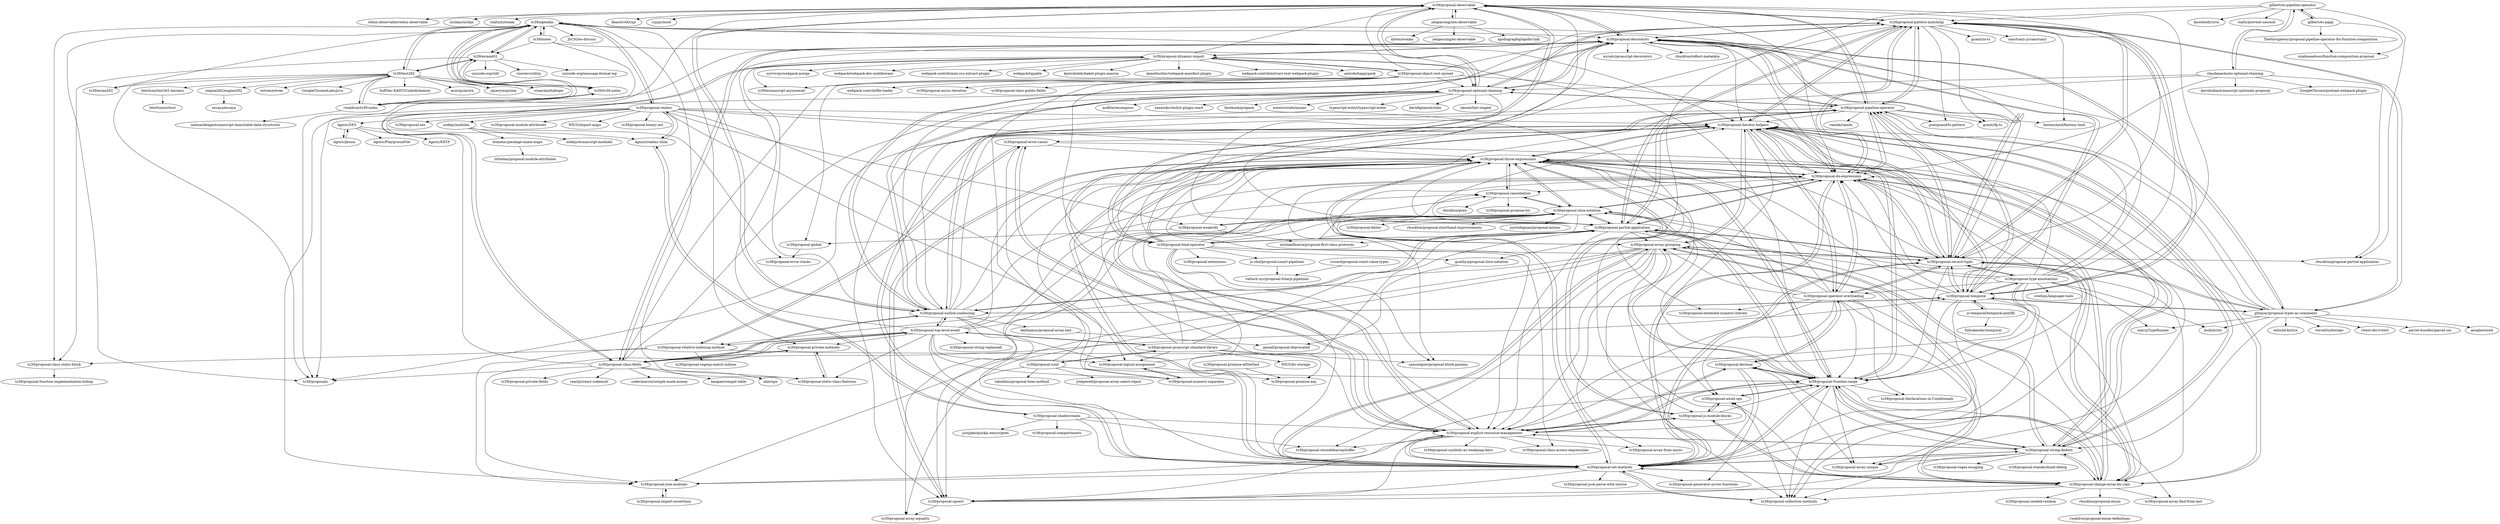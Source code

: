digraph G {
"tc39/proposal-observable" -> "tc39/proposal-pattern-matching"
"tc39/proposal-observable" -> "tc39/proposal-decorators"
"tc39/proposal-observable" -> "tc39/proposal-pipeline-operator"
"tc39/proposal-observable" -> "tc39/proposal-bind-operator"
"tc39/proposal-observable" -> "zenparsing/zen-observable"
"tc39/proposal-observable" -> "tc39/proposal-optional-chaining"
"tc39/proposal-observable" -> "tc39/proposal-do-expressions"
"tc39/proposal-observable" -> "redux-observable/redux-observable" ["e"=1]
"tc39/proposal-observable" -> "cyclejs/cyclejs" ["e"=1]
"tc39/proposal-observable" -> "tc39/proposal-partial-application"
"tc39/proposal-observable" -> "tc39/proposal-record-tuple"
"tc39/proposal-observable" -> "staltz/xstream" ["e"=1]
"tc39/proposal-observable" -> "tc39/proposal-nullish-coalescing"
"tc39/proposal-observable" -> "ReactiveX/rxjs" ["e"=1]
"tc39/proposal-observable" -> "cujojs/most" ["e"=1]
"tc39/proposal-pipeline-operator" -> "tc39/proposal-pattern-matching"
"tc39/proposal-pipeline-operator" -> "tc39/proposal-partial-application"
"tc39/proposal-pipeline-operator" -> "tc39/proposal-optional-chaining"
"tc39/proposal-pipeline-operator" -> "tc39/proposal-record-tuple"
"tc39/proposal-pipeline-operator" -> "gcanti/fp-ts" ["e"=1]
"tc39/proposal-pipeline-operator" -> "tc39/proposal-do-expressions"
"tc39/proposal-pipeline-operator" -> "tc39/proposal-observable"
"tc39/proposal-pipeline-operator" -> "fantasyland/fantasy-land" ["e"=1]
"tc39/proposal-pipeline-operator" -> "tc39/proposal-temporal"
"tc39/proposal-pipeline-operator" -> "tc39/proposal-decorators"
"tc39/proposal-pipeline-operator" -> "tc39/proposals" ["e"=1]
"tc39/proposal-pipeline-operator" -> "gvergnaud/ts-pattern" ["e"=1]
"tc39/proposal-pipeline-operator" -> "tc39/proposal-iterator-helpers"
"tc39/proposal-pipeline-operator" -> "tc39/proposal-nullish-coalescing"
"tc39/proposal-pipeline-operator" -> "ramda/ramda" ["e"=1]
"tc39/proposal-Number.range" -> "tc39/proposal-await.ops"
"tc39/proposal-Number.range" -> "tc39/proposal-throw-expressions"
"tc39/proposal-Number.range" -> "tc39/proposal-slice-notation"
"tc39/proposal-Number.range" -> "tc39/proposal-string-dedent"
"tc39/proposal-Number.range" -> "tc39/proposal-collection-methods"
"tc39/proposal-Number.range" -> "tc39/proposal-iterator-helpers"
"tc39/proposal-Number.range" -> "tc39/proposal-array-unique"
"tc39/proposal-Number.range" -> "tc39/proposal-change-array-by-copy"
"tc39/proposal-Number.range" -> "tc39/proposal-explicit-resource-management"
"tc39/proposal-Number.range" -> "tc39/proposal-upsert"
"tc39/proposal-Number.range" -> "tc39/proposal-array-find-from-last"
"tc39/proposal-Number.range" -> "tc39/proposal-decimal"
"tc39/proposal-Number.range" -> "tc39/proposal-set-methods"
"tc39/proposal-Number.range" -> "tc39/proposal-array-grouping"
"tc39/proposal-Number.range" -> "tc39/proposal-Declarations-in-Conditionals"
"tc39/proposal-await.ops" -> "tc39/proposal-Number.range"
"tc39/proposal-await.ops" -> "tc39/proposal-js-module-blocks"
"tc39/proposal-bind-operator" -> "tc39/proposal-partial-application"
"tc39/proposal-bind-operator" -> "tc39/proposal-observable"
"tc39/proposal-bind-operator" -> "tc39/proposal-do-expressions"
"tc39/proposal-bind-operator" -> "tc39/proposal-pipeline-operator"
"tc39/proposal-bind-operator" -> "tc39/proposal-pattern-matching"
"tc39/proposal-bind-operator" -> "js-choi/proposal-smart-pipelines"
"tc39/proposal-bind-operator" -> "tc39/proposal-slice-notation"
"tc39/proposal-bind-operator" -> "tc39/proposal-extensions"
"tc39/proposal-bind-operator" -> "tc39/proposal-throw-expressions"
"tc39/proposal-bind-operator" -> "rbuckton/proposal-partial-application"
"tc39/proposal-bind-operator" -> "tc39/proposal-decorators"
"tc39/proposal-bind-operator" -> "gsathya/proposal-slice-notation"
"tc39/proposal-bind-operator" -> "tc39/proposal-set-methods"
"tc39/proposal-bind-operator" -> "tc39/proposal-explicit-resource-management"
"tc39/proposal-bind-operator" -> "samuelgoto/proposal-block-params"
"tc39/proposal-class-static-block" -> "tc39/proposal-function-implementation-hiding"
"tc39/proposal-do-expressions" -> "tc39/proposal-partial-application"
"tc39/proposal-do-expressions" -> "tc39/proposal-throw-expressions"
"tc39/proposal-do-expressions" -> "tc39/proposal-pattern-matching"
"tc39/proposal-do-expressions" -> "tc39/proposal-record-tuple"
"tc39/proposal-do-expressions" -> "tc39/proposal-iterator-helpers"
"tc39/proposal-do-expressions" -> "tc39/proposal-slice-notation"
"tc39/proposal-do-expressions" -> "tc39/proposal-set-methods"
"tc39/proposal-do-expressions" -> "tc39/proposal-Number.range"
"tc39/proposal-do-expressions" -> "tc39/proposal-string-dedent"
"tc39/proposal-do-expressions" -> "tc39/proposal-pipeline-operator"
"tc39/proposal-do-expressions" -> "tc39/proposal-explicit-resource-management"
"tc39/proposal-do-expressions" -> "tc39/proposal-operator-overloading"
"tc39/proposal-do-expressions" -> "tc39/proposal-cancellation"
"tc39/proposal-do-expressions" -> "samuelgoto/proposal-block-params"
"tc39/proposal-do-expressions" -> "tc39/proposal-collection-methods"
"tc39/proposal-import-assertions" -> "tc39/proposal-json-modules"
"tc39/ecma402" -> "tc39/agendas"
"tc39/ecma402" -> "unicode-org/message-format-wg" ["e"=1]
"tc39/ecma402" -> "tc39/test262"
"tc39/ecma402" -> "tc39/tc39-notes"
"tc39/ecma402" -> "tc39/proposal-class-static-block"
"tc39/ecma402" -> "unicode-org/cldr" ["e"=1]
"tc39/ecma402" -> "rxaviers/cldrjs" ["e"=1]
"tc39/proposal-record-tuple" -> "tc39/proposal-iterator-helpers"
"tc39/proposal-record-tuple" -> "tc39/proposal-do-expressions"
"tc39/proposal-record-tuple" -> "tc39/proposal-pattern-matching"
"tc39/proposal-record-tuple" -> "tc39/proposal-partial-application"
"tc39/proposal-record-tuple" -> "tc39/proposal-temporal"
"tc39/proposal-record-tuple" -> "tc39/proposal-pipeline-operator"
"tc39/proposal-record-tuple" -> "tc39/proposal-set-methods"
"tc39/proposal-record-tuple" -> "tc39/proposal-change-array-by-copy"
"tc39/proposal-record-tuple" -> "tc39/proposal-array-grouping"
"tc39/proposal-record-tuple" -> "tc39/proposal-throw-expressions"
"tc39/proposal-record-tuple" -> "giltayar/proposal-types-as-comments"
"tc39/proposal-record-tuple" -> "tc39/proposal-Number.range"
"tc39/proposal-record-tuple" -> "tc39/proposal-operator-overloading"
"tc39/proposal-record-tuple" -> "tc39/proposal-decorators"
"tc39/proposal-record-tuple" -> "tc39/proposal-type-annotations"
"tc39/notes" -> "tc39/agendas"
"tc39/notes" -> "rwaldron/tc39-notes"
"tc39/notes" -> "tc39/proposal-Number.range"
"tc39/notes" -> "tc39/ecma402"
"tc39/proposal-decorators" -> "tc39/proposal-observable"
"tc39/proposal-decorators" -> "wycats/javascript-decorators" ["e"=1]
"tc39/proposal-decorators" -> "tc39/proposal-temporal"
"tc39/proposal-decorators" -> "tc39/proposal-pipeline-operator"
"tc39/proposal-decorators" -> "tc39/proposal-pattern-matching"
"tc39/proposal-decorators" -> "tc39/proposal-iterator-helpers"
"tc39/proposal-decorators" -> "tc39/proposal-optional-chaining"
"tc39/proposal-decorators" -> "tc39/proposal-record-tuple"
"tc39/proposal-decorators" -> "rbuckton/reflect-metadata" ["e"=1]
"tc39/proposal-decorators" -> "tc39/proposal-class-fields"
"tc39/proposal-decorators" -> "tc39/proposals" ["e"=1]
"tc39/proposal-decorators" -> "tc39/proposal-do-expressions"
"tc39/proposal-decorators" -> "tc39/proposal-dynamic-import"
"tc39/proposal-decorators" -> "giltayar/proposal-types-as-comments"
"tc39/proposal-decorators" -> "tc39/proposal-nullish-coalescing"
"tc39/proposal-weakrefs" -> "tc39/proposal-slice-notation"
"tc39/proposal-weakrefs" -> "tc39/proposal-throw-expressions"
"tc39/proposal-weakrefs" -> "tc39/proposal-global"
"tc39/proposal-weakrefs" -> "michaelficarra/proposal-first-class-protocols"
"tc39/test262" -> "tc39/agendas"
"tc39/test262" -> "tc39/ecma262" ["e"=1]
"tc39/test262" -> "estree/estree" ["e"=1]
"tc39/test262" -> "tc39/ecma402"
"tc39/test262" -> "rwaldron/tc39-notes"
"tc39/test262" -> "bterlson/test262-harness"
"tc39/test262" -> "engine262/engine262"
"tc39/test262" -> "tc39/tc39-notes"
"tc39/test262" -> "tc39/proposals" ["e"=1]
"tc39/test262" -> "GoogleChromeLabs/jsvu" ["e"=1]
"tc39/test262" -> "SoftSec-KAIST/CodeAlchemist" ["e"=1]
"tc39/test262" -> "acornjs/acorn" ["e"=1]
"tc39/test262" -> "jquery/esprima" ["e"=1]
"tc39/test262" -> "svaarala/duktape" ["e"=1]
"tc39/proposal-nullish-coalescing" -> "tc39/proposal-optional-chaining"
"tc39/proposal-nullish-coalescing" -> "tc39/proposal-top-level-await"
"tc39/proposal-nullish-coalescing" -> "tc39/proposal-partial-application"
"tc39/proposal-nullish-coalescing" -> "tc39/proposal-logical-assignment"
"tc39/proposal-nullish-coalescing" -> "tc39/proposal-pipeline-operator"
"tc39/proposal-nullish-coalescing" -> "tc39/proposal-throw-expressions"
"tc39/proposal-nullish-coalescing" -> "tc39/proposal-do-expressions"
"tc39/proposal-nullish-coalescing" -> "tc39/proposal-pattern-matching"
"tc39/proposal-nullish-coalescing" -> "tc39/proposal-observable"
"tc39/proposal-nullish-coalescing" -> "tc39/proposal-decorators"
"tc39/proposal-nullish-coalescing" -> "tc39/proposal-class-fields"
"tc39/proposal-nullish-coalescing" -> "keithamus/proposal-array-last"
"tc39/proposal-nullish-coalescing" -> "tc39/proposal-set-methods"
"tc39/proposal-nullish-coalescing" -> "tc39/proposal-iterator-helpers"
"tc39/proposal-nullish-coalescing" -> "tc39/proposal-temporal"
"tc39/proposal-partial-application" -> "tc39/proposal-pipeline-operator"
"tc39/proposal-partial-application" -> "tc39/proposal-do-expressions"
"tc39/proposal-partial-application" -> "tc39/proposal-record-tuple"
"tc39/proposal-partial-application" -> "tc39/proposal-slice-notation"
"tc39/proposal-partial-application" -> "tc39/proposal-pattern-matching"
"tc39/proposal-partial-application" -> "tc39/proposal-bind-operator"
"tc39/proposal-partial-application" -> "tc39/proposal-set-methods"
"tc39/proposal-partial-application" -> "tc39/proposal-iterator-helpers"
"tc39/proposal-partial-application" -> "tc39/proposal-nullish-coalescing"
"tc39/proposal-partial-application" -> "tc39/proposal-array-grouping"
"tc39/proposal-partial-application" -> "tc39/proposal-Number.range"
"tc39/proposal-partial-application" -> "tc39/proposal-change-array-by-copy"
"tc39/proposal-partial-application" -> "tc39/proposal-explicit-resource-management"
"tc39/proposal-partial-application" -> "tc39/proposal-throw-expressions"
"tc39/proposal-partial-application" -> "tc39/proposal-cancellation"
"tc39/proposal-array-grouping" -> "tc39/proposal-change-array-by-copy"
"tc39/proposal-array-grouping" -> "tc39/proposal-set-methods"
"tc39/proposal-array-grouping" -> "tc39/proposal-string-dedent"
"tc39/proposal-array-grouping" -> "tc39/proposal-throw-expressions"
"tc39/proposal-array-grouping" -> "tc39/proposal-Number.range"
"tc39/proposal-array-grouping" -> "tc39/proposal-iterator-helpers"
"tc39/proposal-array-grouping" -> "tc39/proposal-explicit-resource-management"
"tc39/proposal-array-grouping" -> "tc39/proposal-collection-methods"
"tc39/proposal-array-grouping" -> "tc39/proposal-resizablearraybuffer"
"tc39/proposal-array-grouping" -> "tc39/proposal-record-tuple"
"tc39/proposal-array-grouping" -> "tc39/proposal-relative-indexing-method"
"tc39/proposal-array-grouping" -> "tc39/proposal-upsert"
"tc39/proposal-array-grouping" -> "tc39/proposal-json-modules"
"tc39/proposal-array-grouping" -> "tc39/proposal-array-from-async"
"tc39/proposal-decimal" -> "tc39/proposal-Number.range"
"tc39/proposal-decimal" -> "tc39/proposal-explicit-resource-management"
"tc39/proposal-decimal" -> "tc39/proposal-operator-overloading"
"tc39/proposal-decimal" -> "tc39/proposal-array-unique"
"tc39/proposal-decimal" -> "tc39/proposal-set-methods"
"tc39/proposal-decimal" -> "tc39/proposal-generator-arrow-functions"
"tc39/proposal-pattern-matching" -> "tc39/proposal-pipeline-operator"
"tc39/proposal-pattern-matching" -> "tc39/proposal-do-expressions"
"tc39/proposal-pattern-matching" -> "tc39/proposal-record-tuple"
"tc39/proposal-pattern-matching" -> "tc39/proposal-partial-application"
"tc39/proposal-pattern-matching" -> "tc39/proposal-iterator-helpers"
"tc39/proposal-pattern-matching" -> "gvergnaud/ts-pattern" ["e"=1]
"tc39/proposal-pattern-matching" -> "tc39/proposal-optional-chaining"
"tc39/proposal-pattern-matching" -> "gcanti/fp-ts" ["e"=1]
"tc39/proposal-pattern-matching" -> "tc39/proposal-observable"
"tc39/proposal-pattern-matching" -> "fantasyland/fantasy-land" ["e"=1]
"tc39/proposal-pattern-matching" -> "tc39/proposal-temporal"
"tc39/proposal-pattern-matching" -> "gcanti/io-ts" ["e"=1]
"tc39/proposal-pattern-matching" -> "tc39/proposal-decorators"
"tc39/proposal-pattern-matching" -> "giltayar/proposal-types-as-comments"
"tc39/proposal-pattern-matching" -> "sanctuary-js/sanctuary" ["e"=1]
"tc39/proposal-type-annotations" -> "tc39/proposal-record-tuple"
"tc39/proposal-type-annotations" -> "tc39/proposal-decorators"
"tc39/proposal-type-annotations" -> "tc39/proposal-pattern-matching"
"tc39/proposal-type-annotations" -> "tc39/proposal-iterator-helpers"
"tc39/proposal-type-annotations" -> "tc39/proposal-temporal"
"tc39/proposal-type-annotations" -> "tc39/proposal-pipeline-operator"
"tc39/proposal-type-annotations" -> "tc39/proposal-set-methods"
"tc39/proposal-type-annotations" -> "tc39/proposal-partial-application"
"tc39/proposal-type-annotations" -> "tc39/proposal-do-expressions"
"tc39/proposal-type-annotations" -> "dudykr/stc" ["e"=1]
"tc39/proposal-type-annotations" -> "tc39/proposal-Number.range"
"tc39/proposal-type-annotations" -> "marcj/TypeRunner" ["e"=1]
"tc39/proposal-type-annotations" -> "tc39/proposal-operator-overloading"
"tc39/proposal-type-annotations" -> "sveltejs/language-tools" ["e"=1]
"tc39/proposal-type-annotations" -> "tc39/proposal-explicit-resource-management"
"engine262/engine262" -> "escaya/escaya" ["e"=1]
"giltayar/proposal-types-as-comments" -> "tc39/proposal-iterator-helpers"
"giltayar/proposal-types-as-comments" -> "tc39/proposal-record-tuple"
"giltayar/proposal-types-as-comments" -> "tc39/proposal-pattern-matching"
"giltayar/proposal-types-as-comments" -> "tc39/proposal-temporal"
"giltayar/proposal-types-as-comments" -> "esbuild-kit/tsx" ["e"=1]
"giltayar/proposal-types-as-comments" -> "dudykr/stc" ["e"=1]
"giltayar/proposal-types-as-comments" -> "tc39/proposal-decorators"
"giltayar/proposal-types-as-comments" -> "vercel/turborepo" ["e"=1]
"giltayar/proposal-types-as-comments" -> "vitest-dev/vitest" ["e"=1]
"giltayar/proposal-types-as-comments" -> "tc39/proposal-pipeline-operator"
"giltayar/proposal-types-as-comments" -> "tc39/proposal-do-expressions"
"giltayar/proposal-types-as-comments" -> "parcel-bundler/parcel-css" ["e"=1]
"giltayar/proposal-types-as-comments" -> "google/wireit" ["e"=1]
"giltayar/proposal-types-as-comments" -> "tc39/proposal-string-dedent"
"giltayar/proposal-types-as-comments" -> "marcj/TypeRunner" ["e"=1]
"tc39/agendas" -> "tc39/notes"
"tc39/agendas" -> "tc39/test262"
"tc39/agendas" -> "tc39/ecma402"
"tc39/agendas" -> "rwaldron/tc39-notes"
"tc39/agendas" -> "tc39/proposal-realms"
"tc39/agendas" -> "tc39/tc39-notes"
"tc39/agendas" -> "tc39/proposal-record-tuple"
"tc39/agendas" -> "tc39/proposal-iterator-helpers"
"tc39/agendas" -> "JSCIG/es-discuss" ["e"=1]
"tc39/agendas" -> "tc39/proposal-decorators"
"tc39/agendas" -> "tc39/proposal-class-static-block"
"tc39/agendas" -> "tc39/ecma262" ["e"=1]
"tc39/agendas" -> "tc39/proposal-static-class-features"
"tc39/agendas" -> "tc39/proposals" ["e"=1]
"tc39/agendas" -> "tc39/proposal-private-methods"
"tc39/proposal-cancellation" -> "tc39/proposal-slice-notation"
"tc39/proposal-cancellation" -> "rbuckton/prex"
"tc39/proposal-cancellation" -> "tc39/proposal-throw-expressions"
"tc39/proposal-cancellation" -> "tc39/proposal-promise-try"
"tc39/proposal-iterator-helpers" -> "tc39/proposal-set-methods"
"tc39/proposal-iterator-helpers" -> "tc39/proposal-explicit-resource-management"
"tc39/proposal-iterator-helpers" -> "tc39/proposal-record-tuple"
"tc39/proposal-iterator-helpers" -> "tc39/proposal-Number.range"
"tc39/proposal-iterator-helpers" -> "tc39/proposal-throw-expressions"
"tc39/proposal-iterator-helpers" -> "tc39/proposal-string-dedent"
"tc39/proposal-iterator-helpers" -> "tc39/proposal-do-expressions"
"tc39/proposal-iterator-helpers" -> "tc39/proposal-array-grouping"
"tc39/proposal-iterator-helpers" -> "tc39/proposal-change-array-by-copy"
"tc39/proposal-iterator-helpers" -> "tc39/proposal-operator-overloading"
"tc39/proposal-iterator-helpers" -> "tc39/proposal-pattern-matching"
"tc39/proposal-iterator-helpers" -> "tc39/proposal-error-cause"
"tc39/proposal-iterator-helpers" -> "tc39/proposal-temporal"
"tc39/proposal-iterator-helpers" -> "tc39/proposal-await.ops"
"tc39/proposal-iterator-helpers" -> "tc39/proposal-upsert"
"tc39/proposal-operator-overloading" -> "tc39/proposal-iterator-helpers"
"tc39/proposal-operator-overloading" -> "tc39/proposal-decimal"
"tc39/proposal-operator-overloading" -> "tc39/proposal-slice-notation"
"tc39/proposal-operator-overloading" -> "tc39/proposal-await.ops"
"tc39/proposal-operator-overloading" -> "tc39/proposal-throw-expressions"
"tc39/proposal-operator-overloading" -> "tc39/proposal-do-expressions"
"tc39/proposal-operator-overloading" -> "tc39/proposal-Declarations-in-Conditionals"
"tc39/proposal-operator-overloading" -> "tc39/proposal-extended-numeric-literals"
"tc39/proposal-operator-overloading" -> "tc39/proposal-array-grouping"
"tc39/proposal-operator-overloading" -> "tc39/proposal-record-tuple"
"tc39/proposal-operator-overloading" -> "tc39/proposal-change-array-by-copy"
"tc39/proposal-operator-overloading" -> "tc39/proposal-partial-application"
"tc39/proposal-operator-overloading" -> "tc39/proposal-explicit-resource-management"
"tc39/proposal-operator-overloading" -> "tc39/proposal-Number.range"
"tc39/proposal-operator-overloading" -> "tc39/proposal-collection-methods"
"tc39/proposal-throw-expressions" -> "tc39/proposal-upsert"
"tc39/proposal-throw-expressions" -> "tc39/proposal-set-methods"
"tc39/proposal-throw-expressions" -> "tc39/proposal-explicit-resource-management"
"tc39/proposal-throw-expressions" -> "tc39/proposal-string-dedent"
"tc39/proposal-throw-expressions" -> "tc39/proposal-slice-notation"
"tc39/proposal-throw-expressions" -> "tc39/proposal-Number.range"
"tc39/proposal-throw-expressions" -> "tc39/proposal-iterator-helpers"
"tc39/proposal-throw-expressions" -> "tc39/proposal-do-expressions"
"tc39/proposal-throw-expressions" -> "tc39/proposal-change-array-by-copy"
"tc39/proposal-throw-expressions" -> "tc39/proposal-collection-methods"
"tc39/proposal-throw-expressions" -> "tc39/proposal-class-access-expressions"
"tc39/proposal-throw-expressions" -> "tc39/proposal-extended-numeric-literals"
"tc39/proposal-throw-expressions" -> "tc39/proposal-array-grouping"
"tc39/proposal-throw-expressions" -> "tc39/proposal-cancellation"
"tc39/proposal-throw-expressions" -> "tc39/proposal-js-module-blocks"
"tc39/proposal-upsert" -> "tc39/proposal-throw-expressions"
"tc39/proposal-upsert" -> "tc39/proposal-array-equality"
"tc39/proposal-static-class-features" -> "tc39/proposal-private-methods"
"js-temporal/temporal-polyfill" -> "fullcalendar/temporal"
"js-temporal/temporal-polyfill" -> "tc39/proposal-temporal"
"tc39/proposal-optional-chaining" -> "tc39/proposal-nullish-coalescing"
"tc39/proposal-optional-chaining" -> "tc39/proposal-pipeline-operator"
"tc39/proposal-optional-chaining" -> "tc39/proposal-pattern-matching"
"tc39/proposal-optional-chaining" -> "tc39/proposals" ["e"=1]
"tc39/proposal-optional-chaining" -> "tc39/proposal-decorators"
"tc39/proposal-optional-chaining" -> "mweststrate/immer" ["e"=1]
"tc39/proposal-optional-chaining" -> "tc39/proposal-observable"
"tc39/proposal-optional-chaining" -> "typescript-eslint/typescript-eslint" ["e"=1]
"tc39/proposal-optional-chaining" -> "tc39/proposal-partial-application"
"tc39/proposal-optional-chaining" -> "davidkpiano/xstate" ["e"=1]
"tc39/proposal-optional-chaining" -> "okonet/lint-staged" ["e"=1]
"tc39/proposal-optional-chaining" -> "acdlite/recompose" ["e"=1]
"tc39/proposal-optional-chaining" -> "yannickcr/eslint-plugin-react" ["e"=1]
"tc39/proposal-optional-chaining" -> "facebook/prepack" ["e"=1]
"tc39/proposal-optional-chaining" -> "tc39/proposal-dynamic-import"
"tc39/proposal-relative-indexing-method" -> "tc39/proposal-class-static-block"
"tc39/proposal-relative-indexing-method" -> "tc39/proposal-error-cause"
"tc39/proposal-relative-indexing-method" -> "tc39/proposal-array-unique"
"tc39/proposal-relative-indexing-method" -> "tc39/proposal-regexp-match-indices"
"tc39/proposal-relative-indexing-method" -> "tc39/proposal-json-modules"
"tc39/proposal-temporal" -> "tc39/proposal-record-tuple"
"tc39/proposal-temporal" -> "tc39/proposal-iterator-helpers"
"tc39/proposal-temporal" -> "tc39/proposal-pattern-matching"
"tc39/proposal-temporal" -> "tc39/proposal-decorators"
"tc39/proposal-temporal" -> "tc39/proposal-pipeline-operator"
"tc39/proposal-temporal" -> "js-temporal/temporal-polyfill"
"tc39/proposal-temporal" -> "giltayar/proposal-types-as-comments"
"tc39/proposal-temporal" -> "tc39/proposal-do-expressions"
"tc39/proposal-temporal" -> "tc39/proposal-set-methods"
"tc39/proposal-temporal" -> "tc39/proposal-observable"
"tc39/proposal-temporal" -> "tc39/proposal-nullish-coalescing"
"tc39/proposal-temporal" -> "tc39/proposal-change-array-by-copy"
"tc39/proposal-temporal" -> "tc39/proposal-Number.range"
"tc39/proposal-temporal" -> "tc39/proposal-throw-expressions"
"tc39/proposal-temporal" -> "tc39/proposal-type-annotations"
"rwaldron/tc39-notes" -> "tc39/agendas"
"rwaldron/tc39-notes" -> "tc39/tc39-notes"
"rwaldron/tc39-notes" -> "sebmarkbage/ecmascript-immutable-data-structures" ["e"=1]
"rwaldron/tc39-notes" -> "tc39/test262"
"tc39/proposal-object-rest-spread" -> "tc39/proposal-dynamic-import"
"tc39/proposal-object-rest-spread" -> "tc39/proposal-async-iteration" ["e"=1]
"tc39/proposal-object-rest-spread" -> "tc39/proposal-observable"
"tc39/proposal-object-rest-spread" -> "tc39/ecmascript-asyncawait" ["e"=1]
"tc39/proposal-object-rest-spread" -> "tc39/proposal-numeric-separator"
"tc39/proposal-object-rest-spread" -> "tc39/proposal-optional-chaining"
"tc39/proposal-object-rest-spread" -> "tc39/proposal-class-fields"
"tc39/proposal-object-rest-spread" -> "tc39/proposal-class-public-fields"
"tc39/proposal-object-rest-spread" -> "webpack-contrib/file-loader" ["e"=1]
"tc39/proposal-object-rest-spread" -> "tc39/proposal-bind-operator"
"tc39/proposal-object-rest-spread" -> "tc39/proposal-decorators"
"tc39/proposal-object-rest-spread" -> "tc39/proposal-global"
"tc39/proposal-object-rest-spread" -> "tc39/proposal-do-expressions"
"tc39/proposal-dynamic-import" -> "survivejs/webpack-merge" ["e"=1]
"tc39/proposal-dynamic-import" -> "tc39/proposal-decorators"
"tc39/proposal-dynamic-import" -> "tc39/proposal-class-fields"
"tc39/proposal-dynamic-import" -> "tc39/ecmascript-asyncawait" ["e"=1]
"tc39/proposal-dynamic-import" -> "tc39/proposal-optional-chaining"
"tc39/proposal-dynamic-import" -> "tc39/proposal-observable"
"tc39/proposal-dynamic-import" -> "tc39/proposal-nullish-coalescing"
"tc39/proposal-dynamic-import" -> "webpack/webpack-dev-middleware" ["e"=1]
"tc39/proposal-dynamic-import" -> "webpack-contrib/mini-css-extract-plugin" ["e"=1]
"tc39/proposal-dynamic-import" -> "tc39/proposal-object-rest-spread"
"tc39/proposal-dynamic-import" -> "webpack/tapable" ["e"=1]
"tc39/proposal-dynamic-import" -> "kentcdodds/babel-plugin-macros" ["e"=1]
"tc39/proposal-dynamic-import" -> "danethurber/webpack-manifest-plugin" ["e"=1]
"tc39/proposal-dynamic-import" -> "webpack-contrib/extract-text-webpack-plugin" ["e"=1]
"tc39/proposal-dynamic-import" -> "amireh/happypack" ["e"=1]
"tc39/proposal-change-array-by-copy" -> "tc39/proposal-array-grouping"
"tc39/proposal-change-array-by-copy" -> "tc39/proposal-string-dedent"
"tc39/proposal-change-array-by-copy" -> "tc39/proposal-throw-expressions"
"tc39/proposal-change-array-by-copy" -> "tc39/proposal-Number.range"
"tc39/proposal-change-array-by-copy" -> "tc39/proposal-set-methods"
"tc39/proposal-change-array-by-copy" -> "tc39/proposal-js-module-blocks"
"tc39/proposal-change-array-by-copy" -> "tc39/proposal-iterator-helpers"
"tc39/proposal-change-array-by-copy" -> "tc39/proposal-collection-methods"
"tc39/proposal-change-array-by-copy" -> "tc39/proposal-await.ops"
"tc39/proposal-change-array-by-copy" -> "tc39/proposal-record-tuple"
"tc39/proposal-change-array-by-copy" -> "rbuckton/proposal-enum"
"tc39/proposal-change-array-by-copy" -> "tc39/proposal-upsert"
"tc39/proposal-change-array-by-copy" -> "tc39/proposal-slice-notation"
"tc39/proposal-change-array-by-copy" -> "tc39/proposal-array-find-from-last"
"tc39/proposal-change-array-by-copy" -> "tc39/proposal-seeded-random"
"tc39/tc39-notes" -> "rwaldron/tc39-notes"
"tc39/tc39-notes" -> "tc39/ecma402"
"tc39/tc39-notes" -> "tc39/agendas"
"tc39/proposal-top-level-await" -> "tc39/proposal-nullish-coalescing"
"tc39/proposal-top-level-await" -> "tc39/proposal-throw-expressions"
"tc39/proposal-top-level-await" -> "tc39/proposal-numeric-separator"
"tc39/proposal-top-level-await" -> "tc39/proposal-static-class-features"
"tc39/proposal-top-level-await" -> "tc39/proposal-logical-assignment"
"tc39/proposal-top-level-await" -> "tc39/proposal-class-fields"
"tc39/proposal-top-level-await" -> "tc39/proposal-set-methods"
"tc39/proposal-top-level-await" -> "tc39/proposal-string-replaceall"
"tc39/proposal-top-level-await" -> "tc39/proposal-slice-notation"
"tc39/proposal-top-level-await" -> "tc39/proposal-javascript-standard-library"
"tc39/proposal-top-level-await" -> "tc39/proposal-relative-indexing-method"
"tc39/proposal-top-level-await" -> "tc39/proposal-json-modules"
"tc39/proposal-top-level-await" -> "tc39/proposal-decorators"
"tc39/proposal-top-level-await" -> "tc39/proposal-private-methods"
"tc39/proposal-top-level-await" -> "tc39/proposal-cancellation"
"claudepache/es-optional-chaining" -> "tc39/proposal-optional-chaining"
"claudepache/es-optional-chaining" -> "davidyaha/ecmascript-optionals-proposal"
"claudepache/es-optional-chaining" -> "tc39/proposal-nullish-coalescing"
"claudepache/es-optional-chaining" -> "rbuckton/proposal-partial-application"
"claudepache/es-optional-chaining" -> "tc39/proposal-do-expressions"
"claudepache/es-optional-chaining" -> "gilbert/es-pipeline-operator"
"claudepache/es-optional-chaining" -> "GoogleChrome/preload-webpack-plugin" ["e"=1]
"tc39/proposal-error-cause" -> "tc39/proposal-explicit-resource-management"
"tc39/proposal-error-cause" -> "tc39/proposal-relative-indexing-method"
"tc39/proposal-error-cause" -> "tc39/proposal-array-unique"
"tc39/proposal-error-cause" -> "tc39/proposal-throw-expressions"
"tc39/proposal-javascript-standard-library" -> "tc39/proposal-uuid"
"tc39/proposal-javascript-standard-library" -> "tc39/proposal-cancellation"
"tc39/proposal-javascript-standard-library" -> "WICG/kv-storage" ["e"=1]
"tc39/proposal-javascript-standard-library" -> "tc39/proposal-partial-application"
"tc39/proposal-javascript-standard-library" -> "tc39/proposal-top-level-await"
"tc39/proposal-javascript-standard-library" -> "tc39/proposal-throw-expressions"
"tc39/proposal-javascript-standard-library" -> "tc39/proposal-promise-any"
"tc39/proposal-javascript-standard-library" -> "tc39/proposal-logical-assignment"
"tc39/proposal-javascript-standard-library" -> "samuelgoto/proposal-block-params"
"tc39/proposal-uuid" -> "jridgewell/proposal-array-select-reject"
"tc39/proposal-uuid" -> "tc39/proposal-error-cause"
"tc39/proposal-uuid" -> "tc39/proposal-Number.range"
"tc39/proposal-uuid" -> "tabatkins/proposal-item-method"
"tc39/proposal-uuid" -> "tc39/proposal-array-equality"
"tc39/proposal-uuid" -> "tc39/proposal-javascript-standard-library"
"tc39/proposal-global" -> "tc39/proposal-error-stacks"
"tc39/proposal-numeric-separator" -> "tc39/proposal-logical-assignment"
"tc39/proposal-numeric-separator" -> "tc39/proposal-throw-expressions"
"tc39/proposal-slice-notation" -> "tc39/proposal-throw-expressions"
"tc39/proposal-slice-notation" -> "tc39/proposal-Number.range"
"tc39/proposal-slice-notation" -> "tc39/proposal-deiter"
"tc39/proposal-slice-notation" -> "tc39/proposal-set-methods"
"tc39/proposal-slice-notation" -> "tc39/proposal-cancellation"
"tc39/proposal-slice-notation" -> "tc39/proposal-do-expressions"
"tc39/proposal-slice-notation" -> "rbuckton/proposal-shorthand-improvements"
"tc39/proposal-slice-notation" -> "michaelficarra/proposal-first-class-protocols"
"tc39/proposal-slice-notation" -> "tc39/proposal-partial-application"
"tc39/proposal-slice-notation" -> "tc39/proposal-array-equality"
"tc39/proposal-slice-notation" -> "justinfagnani/proposal-mixins"
"tc39/proposal-slice-notation" -> "tc39/proposal-upsert"
"tc39/proposal-slice-notation" -> "tc39/proposal-weakrefs"
"tc39/proposal-string-dedent" -> "tc39/proposal-throw-expressions"
"tc39/proposal-string-dedent" -> "tc39/proposal-Number.range"
"tc39/proposal-string-dedent" -> "tc39/proposal-set-methods"
"tc39/proposal-string-dedent" -> "tc39/proposal-change-array-by-copy"
"tc39/proposal-string-dedent" -> "tc39/proposal-iterator-helpers"
"tc39/proposal-string-dedent" -> "tc39/proposal-array-grouping"
"tc39/proposal-string-dedent" -> "tc39/proposal-upsert"
"tc39/proposal-string-dedent" -> "tc39/proposal-explicit-resource-management"
"tc39/proposal-string-dedent" -> "tc39/proposal-regex-escaping"
"tc39/proposal-string-dedent" -> "tc39/proposal-array-unique"
"tc39/proposal-string-dedent" -> "tc39/proposal-do-expressions"
"tc39/proposal-string-dedent" -> "tc39/proposal-standardized-debug"
"tc39/proposal-string-dedent" -> "tc39/proposal-collection-methods"
"tc39/proposal-string-dedent" -> "tc39/proposal-decimal"
"tc39/proposal-class-fields" -> "tc39/proposal-private-methods"
"tc39/proposal-class-fields" -> "tc39/proposal-top-level-await"
"tc39/proposal-class-fields" -> "tc39/proposal-decorators"
"tc39/proposal-class-fields" -> "tc39/proposal-dynamic-import"
"tc39/proposal-class-fields" -> "tc39/proposal-nullish-coalescing"
"tc39/proposal-class-fields" -> "tc39/proposal-optional-chaining"
"tc39/proposal-class-fields" -> "tc39/proposal-private-fields"
"tc39/proposal-class-fields" -> "tc39/proposal-static-class-features"
"tc39/proposal-class-fields" -> "tc39/proposal-temporal"
"tc39/proposal-class-fields" -> "tc39/proposals" ["e"=1]
"tc39/proposal-class-fields" -> "tc39/proposal-observable"
"tc39/proposal-class-fields" -> "reactjs/react-codemod" ["e"=1]
"tc39/proposal-class-fields" -> "codermarcos/simple-mask-money"
"tc39/proposal-class-fields" -> "kangax/compat-table" ["e"=1]
"tc39/proposal-class-fields" -> "zkat/npx" ["e"=1]
"tc39/proposal-promise-allSettled" -> "tc39/proposal-promise-any"
"Agoric/Jessie" -> "Agoric/SES"
"tc39/proposal-js-module-blocks" -> "tc39/proposal-await.ops"
"tc39/proposal-js-module-blocks" -> "tc39/proposal-throw-expressions"
"tc39/proposal-js-module-blocks" -> "tc39/proposal-explicit-resource-management"
"tc39/proposal-js-module-blocks" -> "tc39/proposal-change-array-by-copy"
"tc39/proposal-js-module-blocks" -> "tc39/proposal-Number.range"
"Agoric/realms-shim" -> "tc39/proposal-realms"
"Agoric/realms-shim" -> "tc39/proposal-shadowrealm"
"tc39/proposal-logical-assignment" -> "tc39/proposal-numeric-separator"
"tc39/proposal-logical-assignment" -> "tc39/proposal-slice-notation"
"tc39/proposal-logical-assignment" -> "tc39/proposal-promise-any"
"tc39/proposal-json-modules" -> "tc39/proposal-import-assertions"
"rricard/proposal-const-value-types" -> "valtech-nyc/proposal-fsharp-pipelines"
"tc39/proposal-private-methods" -> "tc39/proposal-static-class-features"
"tc39/proposal-private-methods" -> "tc39/proposal-class-fields"
"gilbert/es-pipeline-operator" -> "gilbert/es-papp"
"gilbert/es-pipeline-operator" -> "knowbody/crra" ["e"=1]
"gilbert/es-pipeline-operator" -> "tc39/proposal-pattern-matching"
"gilbert/es-pipeline-operator" -> "rbuckton/proposal-partial-application"
"gilbert/es-pipeline-operator" -> "gsathya/proposal-slice-notation"
"gilbert/es-pipeline-operator" -> "claudepache/es-optional-chaining"
"gilbert/es-pipeline-operator" -> "staltz/prevent-smoosh" ["e"=1]
"nodejs/modules" -> "nodejs/ecmascript-modules"
"nodejs/modules" -> "domenic/package-name-maps"
"nodejs/modules" -> "tc39/proposal-error-stacks"
"gilbert/es-papp" -> "gilbert/es-pipeline-operator"
"gilbert/es-papp" -> "TheNavigateur/proposal-pipeline-operator-for-function-composition"
"gilbert/es-papp" -> "isiahmeadows/function-composition-proposal"
"tc39/proposal-realms" -> "Agoric/realms-shim"
"tc39/proposal-realms" -> "tc39/proposal-ses"
"tc39/proposal-realms" -> "tc39/proposal-logical-assignment"
"tc39/proposal-realms" -> "tc39/proposal-explicit-resource-management"
"tc39/proposal-realms" -> "Agoric/SES"
"tc39/proposal-realms" -> "tc39/proposal-iterator-helpers"
"tc39/proposal-realms" -> "tc39/agendas"
"tc39/proposal-realms" -> "tc39/proposal-weakrefs"
"tc39/proposal-realms" -> "tc39/proposal-js-module-blocks"
"tc39/proposal-realms" -> "tc39/proposal-json-modules"
"tc39/proposal-realms" -> "tc39/proposal-throw-expressions"
"tc39/proposal-realms" -> "tc39/proposal-module-attributes" ["e"=1]
"tc39/proposal-realms" -> "nodejs/modules"
"tc39/proposal-realms" -> "WICG/import-maps" ["e"=1]
"tc39/proposal-realms" -> "tc39/proposal-binary-ast"
"keithamus/proposal-array-last" -> "jasnell/proposal-deprecated"
"zenparsing/zen-observable" -> "zenparsing/es-observable" ["e"=1]
"zenparsing/zen-observable" -> "tc39/proposal-observable"
"zenparsing/zen-observable" -> "apollographql/apollo-link" ["e"=1]
"zenparsing/zen-observable" -> "kitten/wonka" ["e"=1]
"tc39/proposal-shadowrealm" -> "Agoric/realms-shim"
"tc39/proposal-shadowrealm" -> "tc39/proposal-explicit-resource-management"
"tc39/proposal-shadowrealm" -> "tc39/proposal-compartments"
"tc39/proposal-shadowrealm" -> "tc39/proposal-resizablearraybuffer"
"tc39/proposal-shadowrealm" -> "tc39/proposal-set-methods"
"tc39/proposal-shadowrealm" -> "justjake/quickjs-emscripten" ["e"=1]
"tc39/proposal-set-methods" -> "tc39/proposal-collection-methods"
"tc39/proposal-set-methods" -> "tc39/proposal-throw-expressions"
"tc39/proposal-set-methods" -> "tc39/proposal-iterator-helpers"
"tc39/proposal-set-methods" -> "tc39/proposal-explicit-resource-management"
"tc39/proposal-set-methods" -> "tc39/proposal-array-grouping"
"tc39/proposal-set-methods" -> "tc39/proposal-string-dedent"
"tc39/proposal-set-methods" -> "tc39/proposal-upsert"
"tc39/proposal-set-methods" -> "tc39/proposal-change-array-by-copy"
"tc39/proposal-set-methods" -> "tc39/proposal-slice-notation"
"tc39/proposal-set-methods" -> "tc39/proposal-Number.range"
"tc39/proposal-set-methods" -> "tc39/proposal-do-expressions"
"tc39/proposal-set-methods" -> "tc39/proposal-json-parse-with-source"
"tc39/proposal-set-methods" -> "tc39/proposal-json-modules"
"tc39/proposal-set-methods" -> "tc39/proposal-record-tuple"
"tc39/proposal-set-methods" -> "tc39/proposal-generator-arrow-functions"
"tc39/proposal-collection-methods" -> "tc39/proposal-set-methods"
"js-choi/proposal-smart-pipelines" -> "valtech-nyc/proposal-fsharp-pipelines"
"rbuckton/proposal-enum" -> "rwaldron/proposal-enum-definitions"
"tc39/proposal-explicit-resource-management" -> "tc39/proposal-set-methods"
"tc39/proposal-explicit-resource-management" -> "tc39/proposal-throw-expressions"
"tc39/proposal-explicit-resource-management" -> "tc39/proposal-iterator-helpers"
"tc39/proposal-explicit-resource-management" -> "tc39/proposal-upsert"
"tc39/proposal-explicit-resource-management" -> "tc39/proposal-Number.range"
"tc39/proposal-explicit-resource-management" -> "tc39/proposal-error-cause"
"tc39/proposal-explicit-resource-management" -> "tc39/proposal-symbols-as-weakmap-keys"
"tc39/proposal-explicit-resource-management" -> "tc39/proposal-resizablearraybuffer"
"tc39/proposal-explicit-resource-management" -> "tc39/proposal-string-dedent"
"tc39/proposal-explicit-resource-management" -> "tc39/proposal-await.ops"
"tc39/proposal-explicit-resource-management" -> "tc39/proposal-class-access-expressions"
"tc39/proposal-explicit-resource-management" -> "tc39/proposal-decimal"
"tc39/proposal-explicit-resource-management" -> "tc39/proposal-js-module-blocks"
"tc39/proposal-explicit-resource-management" -> "tc39/proposal-array-from-async"
"tc39/proposal-explicit-resource-management" -> "tc39/proposal-json-modules"
"gsathya/proposal-slice-notation" -> "jasnell/proposal-deprecated"
"domenic/package-name-maps" -> "littledan/proposal-module-attributes"
"Agoric/SES" -> "Agoric/Jessie"
"Agoric/SES" -> "Agoric/PlaygroundVat"
"Agoric/SES" -> "Agoric/ERTP"
"Agoric/SES" -> "Agoric/realms-shim"
"TheNavigateur/proposal-pipeline-operator-for-function-composition" -> "isiahmeadows/function-composition-proposal"
"bterlson/test262-harness" -> "bterlson/eshost" ["e"=1]
"tc39/proposal-observable" ["l"="25.109,-31.355"]
"tc39/proposal-pattern-matching" ["l"="25.158,-31.364"]
"tc39/proposal-decorators" ["l"="25.098,-31.387"]
"tc39/proposal-pipeline-operator" ["l"="25.129,-31.375"]
"tc39/proposal-bind-operator" ["l"="25.167,-31.388"]
"zenparsing/zen-observable" ["l"="25.107,-31.284"]
"tc39/proposal-optional-chaining" ["l"="25.075,-31.361"]
"tc39/proposal-do-expressions" ["l"="25.142,-31.423"]
"redux-observable/redux-observable" ["l"="25.8,-26.708"]
"cyclejs/cyclejs" ["l"="25.98,-26.774"]
"tc39/proposal-partial-application" ["l"="25.126,-31.429"]
"tc39/proposal-record-tuple" ["l"="25.157,-31.41"]
"staltz/xstream" ["l"="27.908,-28.695"]
"tc39/proposal-nullish-coalescing" ["l"="25.105,-31.407"]
"ReactiveX/rxjs" ["l"="26.43,-26.692"]
"cujojs/most" ["l"="27.791,-28.689"]
"gcanti/fp-ts" ["l"="28.903,-27.102"]
"fantasyland/fantasy-land" ["l"="27.751,-28.711"]
"tc39/proposal-temporal" ["l"="25.137,-31.398"]
"tc39/proposals" ["l"="26.4,-26.721"]
"gvergnaud/ts-pattern" ["l"="29.084,-27.124"]
"tc39/proposal-iterator-helpers" ["l"="25.162,-31.43"]
"ramda/ramda" ["l"="26.158,-26.751"]
"tc39/proposal-Number.range" ["l"="25.154,-31.46"]
"tc39/proposal-await.ops" ["l"="25.198,-31.48"]
"tc39/proposal-throw-expressions" ["l"="25.143,-31.452"]
"tc39/proposal-slice-notation" ["l"="25.123,-31.468"]
"tc39/proposal-string-dedent" ["l"="25.181,-31.466"]
"tc39/proposal-collection-methods" ["l"="25.145,-31.468"]
"tc39/proposal-array-unique" ["l"="25.154,-31.493"]
"tc39/proposal-change-array-by-copy" ["l"="25.167,-31.472"]
"tc39/proposal-explicit-resource-management" ["l"="25.192,-31.455"]
"tc39/proposal-upsert" ["l"="25.153,-31.477"]
"tc39/proposal-array-find-from-last" ["l"="25.196,-31.508"]
"tc39/proposal-decimal" ["l"="25.18,-31.487"]
"tc39/proposal-set-methods" ["l"="25.162,-31.446"]
"tc39/proposal-array-grouping" ["l"="25.178,-31.449"]
"tc39/proposal-Declarations-in-Conditionals" ["l"="25.169,-31.503"]
"tc39/proposal-js-module-blocks" ["l"="25.206,-31.466"]
"js-choi/proposal-smart-pipelines" ["l"="25.236,-31.283"]
"tc39/proposal-extensions" ["l"="25.217,-31.354"]
"rbuckton/proposal-partial-application" ["l"="25.218,-31.327"]
"gsathya/proposal-slice-notation" ["l"="25.253,-31.339"]
"samuelgoto/proposal-block-params" ["l"="25.19,-31.435"]
"tc39/proposal-class-static-block" ["l"="25.035,-31.345"]
"tc39/proposal-function-implementation-hiding" ["l"="24.987,-31.331"]
"tc39/proposal-operator-overloading" ["l"="25.167,-31.46"]
"tc39/proposal-cancellation" ["l"="25.098,-31.474"]
"tc39/proposal-import-assertions" ["l"="25.254,-31.426"]
"tc39/proposal-json-modules" ["l"="25.206,-31.437"]
"tc39/ecma402" ["l"="25.03,-31.302"]
"tc39/agendas" ["l"="25.075,-31.326"]
"unicode-org/message-format-wg" ["l"="-10.202,23.352"]
"tc39/test262" ["l"="25.019,-31.261"]
"tc39/tc39-notes" ["l"="25.039,-31.284"]
"unicode-org/cldr" ["l"="-10.151,23.358"]
"rxaviers/cldrjs" ["l"="-10.102,23.352"]
"giltayar/proposal-types-as-comments" ["l"="25.192,-31.383"]
"tc39/proposal-type-annotations" ["l"="25.181,-31.414"]
"tc39/notes" ["l"="25.09,-31.309"]
"rwaldron/tc39-notes" ["l"="25.06,-31.273"]
"wycats/javascript-decorators" ["l"="28.521,-32.139"]
"rbuckton/reflect-metadata" ["l"="25.736,-34.728"]
"tc39/proposal-class-fields" ["l"="25.051,-31.394"]
"tc39/proposal-dynamic-import" ["l"="25.027,-31.383"]
"tc39/proposal-weakrefs" ["l"="25.091,-31.455"]
"tc39/proposal-global" ["l"="25.014,-31.418"]
"michaelficarra/proposal-first-class-protocols" ["l"="25.068,-31.5"]
"tc39/ecma262" ["l"="26.42,-26.866"]
"estree/estree" ["l"="23.079,-33.945"]
"bterlson/test262-harness" ["l"="25.002,-31.226"]
"engine262/engine262" ["l"="24.961,-31.217"]
"GoogleChromeLabs/jsvu" ["l"="-19.552,-32.639"]
"SoftSec-KAIST/CodeAlchemist" ["l"="-19.791,-32.517"]
"acornjs/acorn" ["l"="23.033,-33.968"]
"jquery/esprima" ["l"="23.061,-33.966"]
"svaarala/duktape" ["l"="-32.294,40.84"]
"tc39/proposal-top-level-await" ["l"="25.081,-31.436"]
"tc39/proposal-logical-assignment" ["l"="25.081,-31.469"]
"keithamus/proposal-array-last" ["l"="25.237,-31.37"]
"tc39/proposal-resizablearraybuffer" ["l"="25.238,-31.468"]
"tc39/proposal-relative-indexing-method" ["l"="25.113,-31.453"]
"tc39/proposal-array-from-async" ["l"="25.226,-31.484"]
"tc39/proposal-generator-arrow-functions" ["l"="25.178,-31.515"]
"gcanti/io-ts" ["l"="28.86,-27.09"]
"sanctuary-js/sanctuary" ["l"="27.735,-28.649"]
"dudykr/stc" ["l"="29.123,-27.157"]
"marcj/TypeRunner" ["l"="29.12,-27.186"]
"sveltejs/language-tools" ["l"="26.954,-30.265"]
"escaya/escaya" ["l"="22.836,-34.026"]
"esbuild-kit/tsx" ["l"="29.152,-27.128"]
"vercel/turborepo" ["l"="26.383,-25.99"]
"vitest-dev/vitest" ["l"="26.522,-25.99"]
"parcel-bundler/parcel-css" ["l"="29.133,-27.049"]
"google/wireit" ["l"="29.195,-27.099"]
"tc39/proposal-realms" ["l"="25.209,-31.409"]
"JSCIG/es-discuss" ["l"="13.366,-5.425"]
"tc39/proposal-static-class-features" ["l"="25.043,-31.366"]
"tc39/proposal-private-methods" ["l"="25.022,-31.362"]
"rbuckton/prex" ["l"="25.032,-31.518"]
"tc39/proposal-promise-try" ["l"="25.03,-31.498"]
"tc39/proposal-error-cause" ["l"="25.135,-31.487"]
"tc39/proposal-extended-numeric-literals" ["l"="25.15,-31.506"]
"tc39/proposal-class-access-expressions" ["l"="25.218,-31.453"]
"tc39/proposal-array-equality" ["l"="25.127,-31.511"]
"js-temporal/temporal-polyfill" ["l"="25.153,-31.324"]
"fullcalendar/temporal" ["l"="25.174,-31.286"]
"mweststrate/immer" ["l"="25.794,-26.299"]
"typescript-eslint/typescript-eslint" ["l"="26.349,-26.413"]
"davidkpiano/xstate" ["l"="26.051,-26.131"]
"okonet/lint-staged" ["l"="26.26,-26.452"]
"acdlite/recompose" ["l"="25.754,-26.572"]
"yannickcr/eslint-plugin-react" ["l"="26.071,-26.651"]
"facebook/prepack" ["l"="25.935,-26.585"]
"tc39/proposal-regexp-match-indices" ["l"="25.058,-31.48"]
"sebmarkbage/ecmascript-immutable-data-structures" ["l"="28.551,-32.229"]
"tc39/proposal-object-rest-spread" ["l"="25.051,-31.415"]
"tc39/proposal-async-iteration" ["l"="28.385,-32.185"]
"tc39/ecmascript-asyncawait" ["l"="28.448,-32.193"]
"tc39/proposal-numeric-separator" ["l"="25.052,-31.459"]
"tc39/proposal-class-public-fields" ["l"="24.968,-31.443"]
"webpack-contrib/file-loader" ["l"="23.134,-33.607"]
"survivejs/webpack-merge" ["l"="23.09,-33.651"]
"webpack/webpack-dev-middleware" ["l"="23.132,-33.671"]
"webpack-contrib/mini-css-extract-plugin" ["l"="23.089,-33.631"]
"webpack/tapable" ["l"="23.093,-33.865"]
"kentcdodds/babel-plugin-macros" ["l"="25.497,-26.175"]
"danethurber/webpack-manifest-plugin" ["l"="23.081,-33.612"]
"webpack-contrib/extract-text-webpack-plugin" ["l"="23.129,-33.591"]
"amireh/happypack" ["l"="23.025,-33.685"]
"rbuckton/proposal-enum" ["l"="25.213,-31.552"]
"tc39/proposal-seeded-random" ["l"="25.177,-31.541"]
"tc39/proposal-string-replaceall" ["l"="25.011,-31.466"]
"tc39/proposal-javascript-standard-library" ["l"="25.102,-31.493"]
"claudepache/es-optional-chaining" ["l"="25.185,-31.329"]
"davidyaha/ecmascript-optionals-proposal" ["l"="25.204,-31.284"]
"gilbert/es-pipeline-operator" ["l"="25.241,-31.309"]
"GoogleChrome/preload-webpack-plugin" ["l"="25.393,-26.561"]
"tc39/proposal-uuid" ["l"="25.117,-31.536"]
"WICG/kv-storage" ["l"="8.791,-36.382"]
"tc39/proposal-promise-any" ["l"="25.054,-31.534"]
"jridgewell/proposal-array-select-reject" ["l"="25.119,-31.585"]
"tabatkins/proposal-item-method" ["l"="25.095,-31.574"]
"tc39/proposal-error-stacks" ["l"="25.047,-31.327"]
"tc39/proposal-deiter" ["l"="25.105,-31.515"]
"rbuckton/proposal-shorthand-improvements" ["l"="25.085,-31.518"]
"justinfagnani/proposal-mixins" ["l"="25.139,-31.526"]
"tc39/proposal-regex-escaping" ["l"="25.228,-31.518"]
"tc39/proposal-standardized-debug" ["l"="25.217,-31.502"]
"tc39/proposal-private-fields" ["l"="24.956,-31.398"]
"reactjs/react-codemod" ["l"="23.112,-34.087"]
"codermarcos/simple-mask-money" ["l"="24.975,-31.373"]
"kangax/compat-table" ["l"="26.283,-26.964"]
"zkat/npx" ["l"="24.756,-34.839"]
"tc39/proposal-promise-allSettled" ["l"="25.019,-31.579"]
"Agoric/Jessie" ["l"="25.36,-31.445"]
"Agoric/SES" ["l"="25.327,-31.43"]
"Agoric/realms-shim" ["l"="25.28,-31.433"]
"tc39/proposal-shadowrealm" ["l"="25.266,-31.463"]
"rricard/proposal-const-value-types" ["l"="25.301,-31.195"]
"valtech-nyc/proposal-fsharp-pipelines" ["l"="25.273,-31.229"]
"gilbert/es-papp" ["l"="25.288,-31.282"]
"knowbody/crra" ["l"="-9.465,12.361"]
"staltz/prevent-smoosh" ["l"="27.942,-28.699"]
"nodejs/modules" ["l"="25.149,-31.278"]
"nodejs/ecmascript-modules" ["l"="25.158,-31.243"]
"domenic/package-name-maps" ["l"="25.161,-31.21"]
"TheNavigateur/proposal-pipeline-operator-for-function-composition" ["l"="25.325,-31.269"]
"isiahmeadows/function-composition-proposal" ["l"="25.308,-31.265"]
"tc39/proposal-ses" ["l"="25.271,-31.394"]
"tc39/proposal-module-attributes" ["l"="46.332,-3.399"]
"WICG/import-maps" ["l"="28.985,-35.093"]
"tc39/proposal-binary-ast" ["l"="25.305,-31.386"]
"jasnell/proposal-deprecated" ["l"="25.279,-31.349"]
"zenparsing/es-observable" ["l"="28.506,-32.222"]
"apollographql/apollo-link" ["l"="30.988,-33.886"]
"kitten/wonka" ["l"="-9.285,12.391"]
"tc39/proposal-compartments" ["l"="25.307,-31.488"]
"justjake/quickjs-emscripten" ["l"="-32.261,40.977"]
"tc39/proposal-json-parse-with-source" ["l"="25.244,-31.447"]
"rwaldron/proposal-enum-definitions" ["l"="25.229,-31.582"]
"tc39/proposal-symbols-as-weakmap-keys" ["l"="25.248,-31.498"]
"littledan/proposal-module-attributes" ["l"="25.167,-31.182"]
"Agoric/PlaygroundVat" ["l"="25.363,-31.426"]
"Agoric/ERTP" ["l"="25.351,-31.418"]
"bterlson/eshost" ["l"="-19.52,-32.7"]
}
